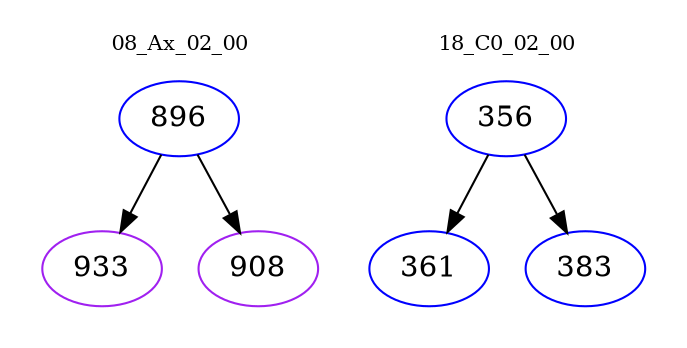digraph{
subgraph cluster_0 {
color = white
label = "08_Ax_02_00";
fontsize=10;
T0_896 [label="896", color="blue"]
T0_896 -> T0_933 [color="black"]
T0_933 [label="933", color="purple"]
T0_896 -> T0_908 [color="black"]
T0_908 [label="908", color="purple"]
}
subgraph cluster_1 {
color = white
label = "18_C0_02_00";
fontsize=10;
T1_356 [label="356", color="blue"]
T1_356 -> T1_361 [color="black"]
T1_361 [label="361", color="blue"]
T1_356 -> T1_383 [color="black"]
T1_383 [label="383", color="blue"]
}
}
